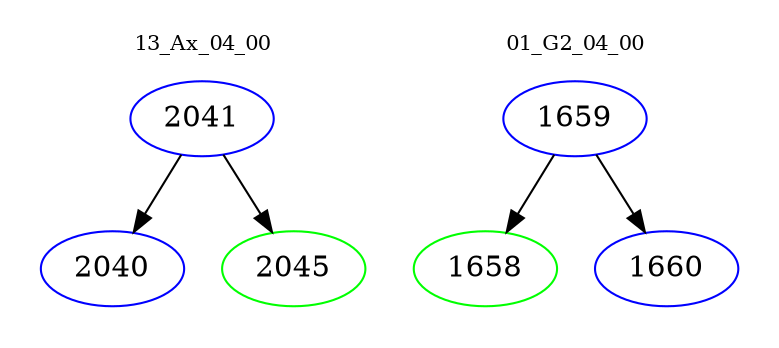 digraph{
subgraph cluster_0 {
color = white
label = "13_Ax_04_00";
fontsize=10;
T0_2041 [label="2041", color="blue"]
T0_2041 -> T0_2040 [color="black"]
T0_2040 [label="2040", color="blue"]
T0_2041 -> T0_2045 [color="black"]
T0_2045 [label="2045", color="green"]
}
subgraph cluster_1 {
color = white
label = "01_G2_04_00";
fontsize=10;
T1_1659 [label="1659", color="blue"]
T1_1659 -> T1_1658 [color="black"]
T1_1658 [label="1658", color="green"]
T1_1659 -> T1_1660 [color="black"]
T1_1660 [label="1660", color="blue"]
}
}
